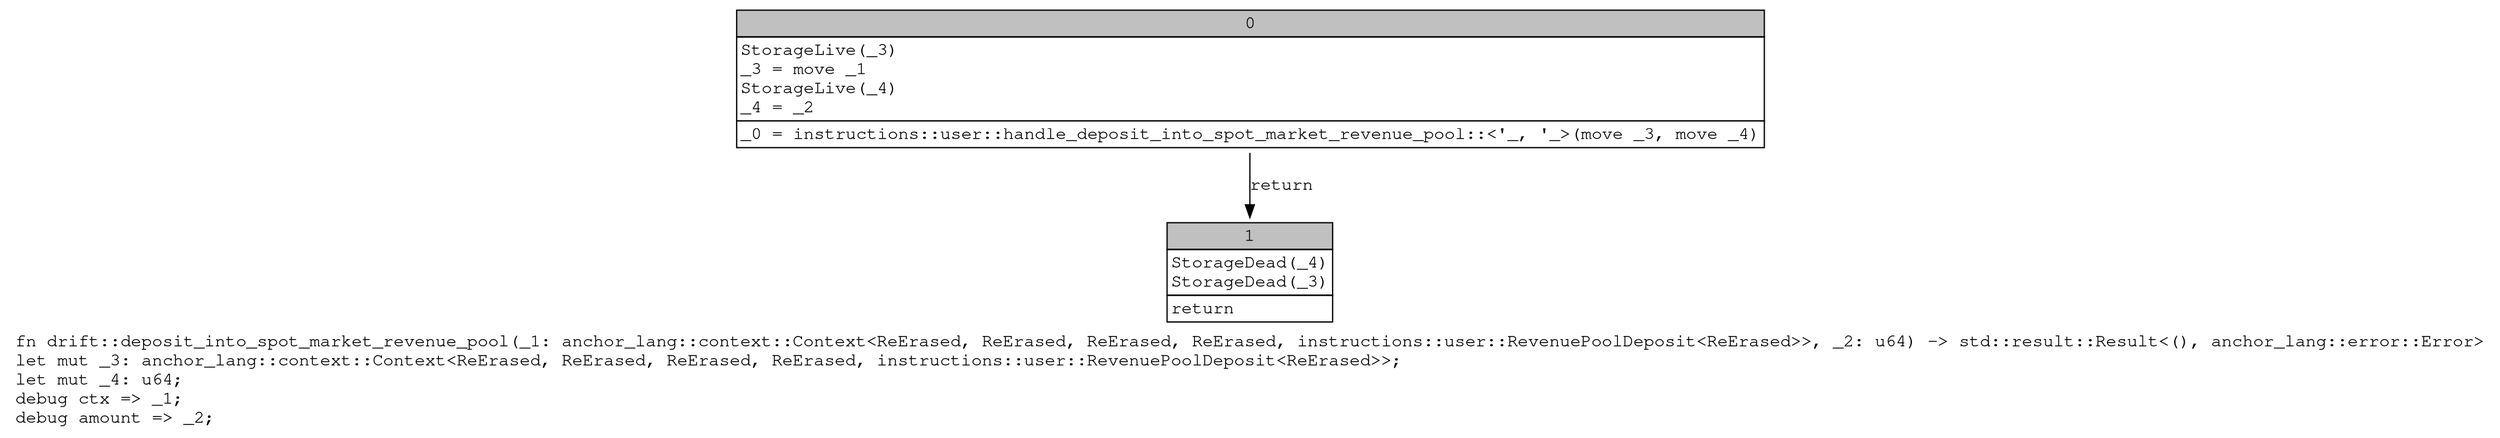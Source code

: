 digraph Mir_0_20043 {
    graph [fontname="Courier, monospace"];
    node [fontname="Courier, monospace"];
    edge [fontname="Courier, monospace"];
    label=<fn drift::deposit_into_spot_market_revenue_pool(_1: anchor_lang::context::Context&lt;ReErased, ReErased, ReErased, ReErased, instructions::user::RevenuePoolDeposit&lt;ReErased&gt;&gt;, _2: u64) -&gt; std::result::Result&lt;(), anchor_lang::error::Error&gt;<br align="left"/>let mut _3: anchor_lang::context::Context&lt;ReErased, ReErased, ReErased, ReErased, instructions::user::RevenuePoolDeposit&lt;ReErased&gt;&gt;;<br align="left"/>let mut _4: u64;<br align="left"/>debug ctx =&gt; _1;<br align="left"/>debug amount =&gt; _2;<br align="left"/>>;
    bb0__0_20043 [shape="none", label=<<table border="0" cellborder="1" cellspacing="0"><tr><td bgcolor="gray" align="center" colspan="1">0</td></tr><tr><td align="left" balign="left">StorageLive(_3)<br/>_3 = move _1<br/>StorageLive(_4)<br/>_4 = _2<br/></td></tr><tr><td align="left">_0 = instructions::user::handle_deposit_into_spot_market_revenue_pool::&lt;'_, '_&gt;(move _3, move _4)</td></tr></table>>];
    bb1__0_20043 [shape="none", label=<<table border="0" cellborder="1" cellspacing="0"><tr><td bgcolor="gray" align="center" colspan="1">1</td></tr><tr><td align="left" balign="left">StorageDead(_4)<br/>StorageDead(_3)<br/></td></tr><tr><td align="left">return</td></tr></table>>];
    bb0__0_20043 -> bb1__0_20043 [label="return"];
}
